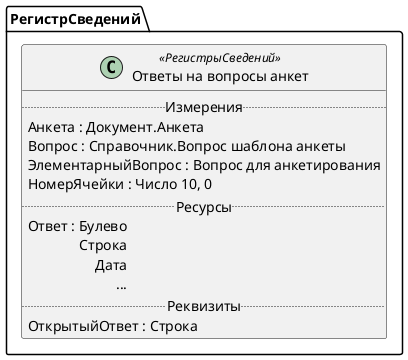 ﻿@startuml ОтветыНаВопросыАнкет
'!include templates.wsd
'..\include templates.wsd
class РегистрСведений.ОтветыНаВопросыАнкет as "Ответы на вопросы анкет" <<РегистрыСведений>>
{
..Измерения..
Анкета : Документ.Анкета
Вопрос : Справочник.Вопрос шаблона анкеты
ЭлементарныйВопрос : Вопрос для анкетирования
НомерЯчейки : Число 10, 0
..Ресурсы..
Ответ : Булево\rСтрока\rДата\r...
..Реквизиты..
ОткрытыйОтвет : Строка
}
@enduml
